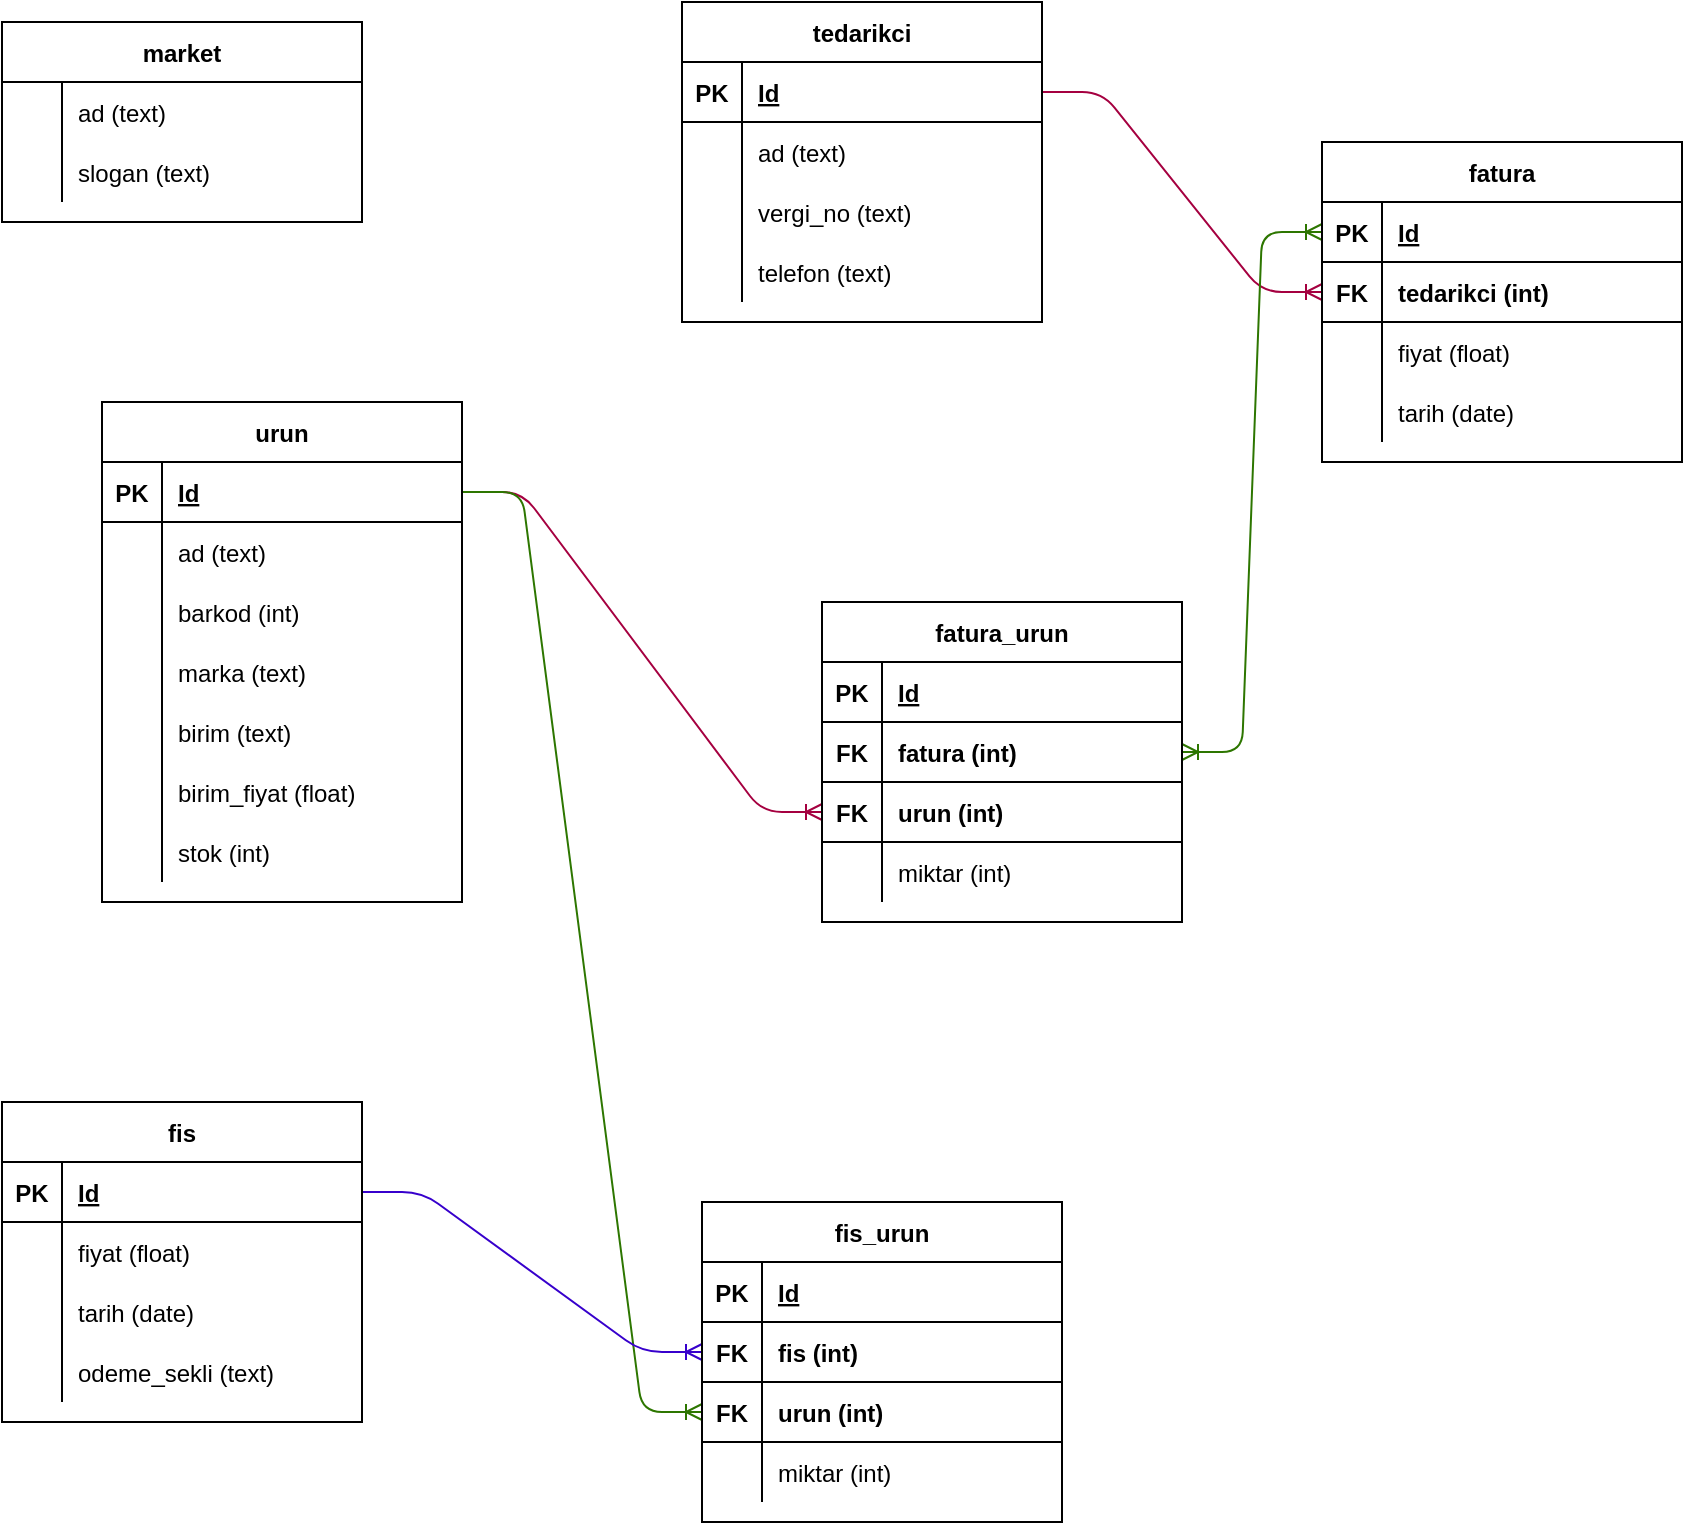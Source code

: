 <mxfile version="13.7.9" type="device"><diagram id="QE3sUzjoy9M0WLsZOD49" name="Page-1"><mxGraphModel dx="1158" dy="688" grid="1" gridSize="10" guides="1" tooltips="1" connect="1" arrows="1" fold="1" page="1" pageScale="1" pageWidth="1920" pageHeight="1200" math="0" shadow="0"><root><mxCell id="0"/><mxCell id="1" parent="0"/><mxCell id="xtFznLZA_a7UCIcOwWHG-103" value="" style="edgeStyle=entityRelationEdgeStyle;fontSize=12;html=1;endArrow=ERoneToMany;entryX=0;entryY=0.5;entryDx=0;entryDy=0;fillColor=#d80073;strokeColor=#A50040;" edge="1" parent="1" source="Jkj0SeH-mEz64Nr3b_y8-2" target="xtFznLZA_a7UCIcOwWHG-59"><mxGeometry width="100" height="100" relative="1" as="geometry"><mxPoint x="1010" y="460" as="sourcePoint"/><mxPoint x="1110" y="360" as="targetPoint"/></mxGeometry></mxCell><mxCell id="xtFznLZA_a7UCIcOwWHG-104" value="" style="edgeStyle=entityRelationEdgeStyle;fontSize=12;html=1;endArrow=ERoneToMany;startArrow=ERoneToMany;exitX=1;exitY=0.5;exitDx=0;exitDy=0;entryX=0;entryY=0.5;entryDx=0;entryDy=0;fillColor=#60a917;strokeColor=#2D7600;" edge="1" parent="1" source="xtFznLZA_a7UCIcOwWHG-72" target="xtFznLZA_a7UCIcOwWHG-56"><mxGeometry width="100" height="100" relative="1" as="geometry"><mxPoint x="1240" y="710" as="sourcePoint"/><mxPoint x="1340" y="610" as="targetPoint"/></mxGeometry></mxCell><mxCell id="xtFznLZA_a7UCIcOwWHG-106" value="" style="edgeStyle=entityRelationEdgeStyle;fontSize=12;html=1;endArrow=ERoneToMany;exitX=1;exitY=0.5;exitDx=0;exitDy=0;entryX=0;entryY=0.5;entryDx=0;entryDy=0;fillColor=#d80073;strokeColor=#A50040;" edge="1" parent="1" source="Jkj0SeH-mEz64Nr3b_y8-15" target="xtFznLZA_a7UCIcOwWHG-75"><mxGeometry width="100" height="100" relative="1" as="geometry"><mxPoint x="800" y="600" as="sourcePoint"/><mxPoint x="900" y="500" as="targetPoint"/></mxGeometry></mxCell><mxCell id="xtFznLZA_a7UCIcOwWHG-107" value="" style="edgeStyle=entityRelationEdgeStyle;fontSize=12;html=1;endArrow=ERoneToMany;exitX=1;exitY=0.5;exitDx=0;exitDy=0;entryX=0;entryY=0.5;entryDx=0;entryDy=0;fillColor=#60a917;strokeColor=#2D7600;" edge="1" parent="1" source="Jkj0SeH-mEz64Nr3b_y8-15" target="xtFznLZA_a7UCIcOwWHG-94"><mxGeometry width="100" height="100" relative="1" as="geometry"><mxPoint x="800" y="515" as="sourcePoint"/><mxPoint x="960" y="635" as="targetPoint"/></mxGeometry></mxCell><mxCell id="xtFznLZA_a7UCIcOwWHG-108" value="" style="edgeStyle=entityRelationEdgeStyle;fontSize=12;html=1;endArrow=ERoneToMany;exitX=1;exitY=0.5;exitDx=0;exitDy=0;entryX=0;entryY=0.5;entryDx=0;entryDy=0;fillColor=#6a00ff;strokeColor=#3700CC;" edge="1" parent="1" source="Jkj0SeH-mEz64Nr3b_y8-41" target="xtFznLZA_a7UCIcOwWHG-91"><mxGeometry width="100" height="100" relative="1" as="geometry"><mxPoint x="800" y="515" as="sourcePoint"/><mxPoint x="900" y="935" as="targetPoint"/></mxGeometry></mxCell><mxCell id="xtFznLZA_a7UCIcOwWHG-68" value="fatura_urun" style="shape=table;startSize=30;container=1;collapsible=1;childLayout=tableLayout;fixedRows=1;rowLines=0;fontStyle=1;align=center;resizeLast=1;" vertex="1" parent="1"><mxGeometry x="950" y="520" width="180" height="160" as="geometry"/></mxCell><mxCell id="xtFznLZA_a7UCIcOwWHG-69" value="" style="shape=partialRectangle;collapsible=0;dropTarget=0;pointerEvents=0;fillColor=none;top=0;left=0;bottom=1;right=0;points=[[0,0.5],[1,0.5]];portConstraint=eastwest;" vertex="1" parent="xtFznLZA_a7UCIcOwWHG-68"><mxGeometry y="30" width="180" height="30" as="geometry"/></mxCell><mxCell id="xtFznLZA_a7UCIcOwWHG-70" value="PK" style="shape=partialRectangle;connectable=0;fillColor=none;top=0;left=0;bottom=0;right=0;fontStyle=1;overflow=hidden;" vertex="1" parent="xtFznLZA_a7UCIcOwWHG-69"><mxGeometry width="30" height="30" as="geometry"/></mxCell><mxCell id="xtFznLZA_a7UCIcOwWHG-71" value="Id" style="shape=partialRectangle;connectable=0;fillColor=none;top=0;left=0;bottom=0;right=0;align=left;spacingLeft=6;fontStyle=5;overflow=hidden;" vertex="1" parent="xtFznLZA_a7UCIcOwWHG-69"><mxGeometry x="30" width="150" height="30" as="geometry"/></mxCell><mxCell id="xtFznLZA_a7UCIcOwWHG-72" value="" style="shape=partialRectangle;collapsible=0;dropTarget=0;pointerEvents=0;fillColor=none;top=0;left=0;bottom=0;right=0;points=[[0,0.5],[1,0.5]];portConstraint=eastwest;" vertex="1" parent="xtFznLZA_a7UCIcOwWHG-68"><mxGeometry y="60" width="180" height="30" as="geometry"/></mxCell><mxCell id="xtFznLZA_a7UCIcOwWHG-73" value="FK" style="shape=partialRectangle;connectable=0;fillColor=none;top=1;left=0;bottom=1;right=0;editable=1;overflow=hidden;fontStyle=1" vertex="1" parent="xtFznLZA_a7UCIcOwWHG-72"><mxGeometry width="30" height="30" as="geometry"/></mxCell><mxCell id="xtFznLZA_a7UCIcOwWHG-74" value="fatura (int)" style="shape=partialRectangle;connectable=0;fillColor=none;top=1;left=0;bottom=1;right=0;align=left;spacingLeft=6;overflow=hidden;fontStyle=1" vertex="1" parent="xtFznLZA_a7UCIcOwWHG-72"><mxGeometry x="30" width="150" height="30" as="geometry"/></mxCell><mxCell id="xtFznLZA_a7UCIcOwWHG-75" value="" style="shape=partialRectangle;collapsible=0;dropTarget=0;pointerEvents=0;fillColor=none;top=0;left=0;bottom=0;right=0;points=[[0,0.5],[1,0.5]];portConstraint=eastwest;" vertex="1" parent="xtFznLZA_a7UCIcOwWHG-68"><mxGeometry y="90" width="180" height="30" as="geometry"/></mxCell><mxCell id="xtFznLZA_a7UCIcOwWHG-76" value="FK" style="shape=partialRectangle;connectable=0;fillColor=none;top=1;left=0;bottom=1;right=0;editable=1;overflow=hidden;fontStyle=1" vertex="1" parent="xtFznLZA_a7UCIcOwWHG-75"><mxGeometry width="30" height="30" as="geometry"/></mxCell><mxCell id="xtFznLZA_a7UCIcOwWHG-77" value="urun (int)" style="shape=partialRectangle;connectable=0;fillColor=none;top=1;left=0;bottom=1;right=0;align=left;spacingLeft=6;overflow=hidden;fontStyle=1" vertex="1" parent="xtFznLZA_a7UCIcOwWHG-75"><mxGeometry x="30" width="150" height="30" as="geometry"/></mxCell><mxCell id="xtFznLZA_a7UCIcOwWHG-78" value="" style="shape=partialRectangle;collapsible=0;dropTarget=0;pointerEvents=0;fillColor=none;top=0;left=0;bottom=0;right=0;points=[[0,0.5],[1,0.5]];portConstraint=eastwest;" vertex="1" parent="xtFznLZA_a7UCIcOwWHG-68"><mxGeometry y="120" width="180" height="30" as="geometry"/></mxCell><mxCell id="xtFznLZA_a7UCIcOwWHG-79" value="" style="shape=partialRectangle;connectable=0;fillColor=none;top=0;left=0;bottom=0;right=0;editable=1;overflow=hidden;" vertex="1" parent="xtFznLZA_a7UCIcOwWHG-78"><mxGeometry width="30" height="30" as="geometry"/></mxCell><mxCell id="xtFznLZA_a7UCIcOwWHG-80" value="miktar (int)" style="shape=partialRectangle;connectable=0;fillColor=none;top=0;left=0;bottom=0;right=0;align=left;spacingLeft=6;overflow=hidden;" vertex="1" parent="xtFznLZA_a7UCIcOwWHG-78"><mxGeometry x="30" width="150" height="30" as="geometry"/></mxCell><mxCell id="xtFznLZA_a7UCIcOwWHG-55" value="fatura" style="shape=table;startSize=30;container=1;collapsible=1;childLayout=tableLayout;fixedRows=1;rowLines=0;fontStyle=1;align=center;resizeLast=1;" vertex="1" parent="1"><mxGeometry x="1200" y="290" width="180" height="160" as="geometry"/></mxCell><mxCell id="xtFznLZA_a7UCIcOwWHG-56" value="" style="shape=partialRectangle;collapsible=0;dropTarget=0;pointerEvents=0;fillColor=none;top=0;left=0;bottom=1;right=0;points=[[0,0.5],[1,0.5]];portConstraint=eastwest;" vertex="1" parent="xtFznLZA_a7UCIcOwWHG-55"><mxGeometry y="30" width="180" height="30" as="geometry"/></mxCell><mxCell id="xtFznLZA_a7UCIcOwWHG-57" value="PK" style="shape=partialRectangle;connectable=0;fillColor=none;top=0;left=0;bottom=0;right=0;fontStyle=1;overflow=hidden;" vertex="1" parent="xtFznLZA_a7UCIcOwWHG-56"><mxGeometry width="30" height="30" as="geometry"/></mxCell><mxCell id="xtFznLZA_a7UCIcOwWHG-58" value="Id" style="shape=partialRectangle;connectable=0;fillColor=none;top=0;left=0;bottom=0;right=0;align=left;spacingLeft=6;fontStyle=5;overflow=hidden;" vertex="1" parent="xtFznLZA_a7UCIcOwWHG-56"><mxGeometry x="30" width="150" height="30" as="geometry"/></mxCell><mxCell id="xtFznLZA_a7UCIcOwWHG-59" value="" style="shape=partialRectangle;collapsible=0;dropTarget=0;pointerEvents=0;fillColor=none;top=0;left=0;bottom=0;right=0;points=[[0,0.5],[1,0.5]];portConstraint=eastwest;" vertex="1" parent="xtFznLZA_a7UCIcOwWHG-55"><mxGeometry y="60" width="180" height="30" as="geometry"/></mxCell><mxCell id="xtFznLZA_a7UCIcOwWHG-60" value="FK" style="shape=partialRectangle;connectable=0;fillColor=none;top=1;left=0;bottom=1;right=0;editable=1;overflow=hidden;fontStyle=1" vertex="1" parent="xtFznLZA_a7UCIcOwWHG-59"><mxGeometry width="30" height="30" as="geometry"/></mxCell><mxCell id="xtFznLZA_a7UCIcOwWHG-61" value="tedarikci (int)" style="shape=partialRectangle;connectable=0;fillColor=none;top=1;left=0;bottom=1;right=0;align=left;spacingLeft=6;overflow=hidden;fontStyle=1" vertex="1" parent="xtFznLZA_a7UCIcOwWHG-59"><mxGeometry x="30" width="150" height="30" as="geometry"/></mxCell><mxCell id="xtFznLZA_a7UCIcOwWHG-81" value="" style="shape=partialRectangle;collapsible=0;dropTarget=0;pointerEvents=0;fillColor=none;top=0;left=0;bottom=0;right=0;points=[[0,0.5],[1,0.5]];portConstraint=eastwest;" vertex="1" parent="xtFznLZA_a7UCIcOwWHG-55"><mxGeometry y="90" width="180" height="30" as="geometry"/></mxCell><mxCell id="xtFznLZA_a7UCIcOwWHG-82" value="" style="shape=partialRectangle;connectable=0;fillColor=none;top=0;left=0;bottom=0;right=0;editable=1;overflow=hidden;" vertex="1" parent="xtFznLZA_a7UCIcOwWHG-81"><mxGeometry width="30" height="30" as="geometry"/></mxCell><mxCell id="xtFznLZA_a7UCIcOwWHG-83" value="fiyat (float)" style="shape=partialRectangle;connectable=0;fillColor=none;top=0;left=0;bottom=0;right=0;align=left;spacingLeft=6;overflow=hidden;" vertex="1" parent="xtFznLZA_a7UCIcOwWHG-81"><mxGeometry x="30" width="150" height="30" as="geometry"/></mxCell><mxCell id="xtFznLZA_a7UCIcOwWHG-65" value="" style="shape=partialRectangle;collapsible=0;dropTarget=0;pointerEvents=0;fillColor=none;top=0;left=0;bottom=0;right=0;points=[[0,0.5],[1,0.5]];portConstraint=eastwest;" vertex="1" parent="xtFznLZA_a7UCIcOwWHG-55"><mxGeometry y="120" width="180" height="30" as="geometry"/></mxCell><mxCell id="xtFznLZA_a7UCIcOwWHG-66" value="" style="shape=partialRectangle;connectable=0;fillColor=none;top=0;left=0;bottom=0;right=0;editable=1;overflow=hidden;" vertex="1" parent="xtFznLZA_a7UCIcOwWHG-65"><mxGeometry width="30" height="30" as="geometry"/></mxCell><mxCell id="xtFznLZA_a7UCIcOwWHG-67" value="tarih (date)" style="shape=partialRectangle;connectable=0;fillColor=none;top=0;left=0;bottom=0;right=0;align=left;spacingLeft=6;overflow=hidden;" vertex="1" parent="xtFznLZA_a7UCIcOwWHG-65"><mxGeometry x="30" width="150" height="30" as="geometry"/></mxCell><mxCell id="Jkj0SeH-mEz64Nr3b_y8-1" value="tedarikci" style="shape=table;startSize=30;container=1;collapsible=1;childLayout=tableLayout;fixedRows=1;rowLines=0;fontStyle=1;align=center;resizeLast=1;" parent="1" vertex="1"><mxGeometry x="880" y="220" width="180" height="160" as="geometry"/></mxCell><mxCell id="Jkj0SeH-mEz64Nr3b_y8-2" value="" style="shape=partialRectangle;collapsible=0;dropTarget=0;pointerEvents=0;fillColor=none;top=0;left=0;bottom=1;right=0;points=[[0,0.5],[1,0.5]];portConstraint=eastwest;" parent="Jkj0SeH-mEz64Nr3b_y8-1" vertex="1"><mxGeometry y="30" width="180" height="30" as="geometry"/></mxCell><mxCell id="Jkj0SeH-mEz64Nr3b_y8-3" value="PK" style="shape=partialRectangle;connectable=0;fillColor=none;top=0;left=0;bottom=0;right=0;fontStyle=1;overflow=hidden;" parent="Jkj0SeH-mEz64Nr3b_y8-2" vertex="1"><mxGeometry width="30" height="30" as="geometry"/></mxCell><mxCell id="Jkj0SeH-mEz64Nr3b_y8-4" value="Id" style="shape=partialRectangle;connectable=0;fillColor=none;top=0;left=0;bottom=0;right=0;align=left;spacingLeft=6;fontStyle=5;overflow=hidden;" parent="Jkj0SeH-mEz64Nr3b_y8-2" vertex="1"><mxGeometry x="30" width="150" height="30" as="geometry"/></mxCell><mxCell id="Jkj0SeH-mEz64Nr3b_y8-5" value="" style="shape=partialRectangle;collapsible=0;dropTarget=0;pointerEvents=0;fillColor=none;top=0;left=0;bottom=0;right=0;points=[[0,0.5],[1,0.5]];portConstraint=eastwest;" parent="Jkj0SeH-mEz64Nr3b_y8-1" vertex="1"><mxGeometry y="60" width="180" height="30" as="geometry"/></mxCell><mxCell id="Jkj0SeH-mEz64Nr3b_y8-6" value="" style="shape=partialRectangle;connectable=0;fillColor=none;top=0;left=0;bottom=0;right=0;editable=1;overflow=hidden;" parent="Jkj0SeH-mEz64Nr3b_y8-5" vertex="1"><mxGeometry width="30" height="30" as="geometry"/></mxCell><mxCell id="Jkj0SeH-mEz64Nr3b_y8-7" value="ad (text)" style="shape=partialRectangle;connectable=0;fillColor=none;top=0;left=0;bottom=0;right=0;align=left;spacingLeft=6;overflow=hidden;" parent="Jkj0SeH-mEz64Nr3b_y8-5" vertex="1"><mxGeometry x="30" width="150" height="30" as="geometry"/></mxCell><mxCell id="Jkj0SeH-mEz64Nr3b_y8-8" value="" style="shape=partialRectangle;collapsible=0;dropTarget=0;pointerEvents=0;fillColor=none;top=0;left=0;bottom=0;right=0;points=[[0,0.5],[1,0.5]];portConstraint=eastwest;" parent="Jkj0SeH-mEz64Nr3b_y8-1" vertex="1"><mxGeometry y="90" width="180" height="30" as="geometry"/></mxCell><mxCell id="Jkj0SeH-mEz64Nr3b_y8-9" value="" style="shape=partialRectangle;connectable=0;fillColor=none;top=0;left=0;bottom=0;right=0;editable=1;overflow=hidden;" parent="Jkj0SeH-mEz64Nr3b_y8-8" vertex="1"><mxGeometry width="30" height="30" as="geometry"/></mxCell><mxCell id="Jkj0SeH-mEz64Nr3b_y8-10" value="vergi_no (text)" style="shape=partialRectangle;connectable=0;fillColor=none;top=0;left=0;bottom=0;right=0;align=left;spacingLeft=6;overflow=hidden;" parent="Jkj0SeH-mEz64Nr3b_y8-8" vertex="1"><mxGeometry x="30" width="150" height="30" as="geometry"/></mxCell><mxCell id="Jkj0SeH-mEz64Nr3b_y8-11" value="" style="shape=partialRectangle;collapsible=0;dropTarget=0;pointerEvents=0;fillColor=none;top=0;left=0;bottom=0;right=0;points=[[0,0.5],[1,0.5]];portConstraint=eastwest;" parent="Jkj0SeH-mEz64Nr3b_y8-1" vertex="1"><mxGeometry y="120" width="180" height="30" as="geometry"/></mxCell><mxCell id="Jkj0SeH-mEz64Nr3b_y8-12" value="" style="shape=partialRectangle;connectable=0;fillColor=none;top=0;left=0;bottom=0;right=0;editable=1;overflow=hidden;" parent="Jkj0SeH-mEz64Nr3b_y8-11" vertex="1"><mxGeometry width="30" height="30" as="geometry"/></mxCell><mxCell id="Jkj0SeH-mEz64Nr3b_y8-13" value="telefon (text)" style="shape=partialRectangle;connectable=0;fillColor=none;top=0;left=0;bottom=0;right=0;align=left;spacingLeft=6;overflow=hidden;" parent="Jkj0SeH-mEz64Nr3b_y8-11" vertex="1"><mxGeometry x="30" width="150" height="30" as="geometry"/></mxCell><mxCell id="xtFznLZA_a7UCIcOwWHG-87" value="fis_urun" style="shape=table;startSize=30;container=1;collapsible=1;childLayout=tableLayout;fixedRows=1;rowLines=0;fontStyle=1;align=center;resizeLast=1;" vertex="1" parent="1"><mxGeometry x="890" y="820" width="180" height="160" as="geometry"/></mxCell><mxCell id="xtFznLZA_a7UCIcOwWHG-88" value="" style="shape=partialRectangle;collapsible=0;dropTarget=0;pointerEvents=0;fillColor=none;top=0;left=0;bottom=1;right=0;points=[[0,0.5],[1,0.5]];portConstraint=eastwest;" vertex="1" parent="xtFznLZA_a7UCIcOwWHG-87"><mxGeometry y="30" width="180" height="30" as="geometry"/></mxCell><mxCell id="xtFznLZA_a7UCIcOwWHG-89" value="PK" style="shape=partialRectangle;connectable=0;fillColor=none;top=0;left=0;bottom=0;right=0;fontStyle=1;overflow=hidden;" vertex="1" parent="xtFznLZA_a7UCIcOwWHG-88"><mxGeometry width="30" height="30" as="geometry"/></mxCell><mxCell id="xtFznLZA_a7UCIcOwWHG-90" value="Id" style="shape=partialRectangle;connectable=0;fillColor=none;top=0;left=0;bottom=0;right=0;align=left;spacingLeft=6;fontStyle=5;overflow=hidden;" vertex="1" parent="xtFznLZA_a7UCIcOwWHG-88"><mxGeometry x="30" width="150" height="30" as="geometry"/></mxCell><mxCell id="xtFznLZA_a7UCIcOwWHG-91" value="" style="shape=partialRectangle;collapsible=0;dropTarget=0;pointerEvents=0;fillColor=none;top=0;left=0;bottom=0;right=0;points=[[0,0.5],[1,0.5]];portConstraint=eastwest;" vertex="1" parent="xtFznLZA_a7UCIcOwWHG-87"><mxGeometry y="60" width="180" height="30" as="geometry"/></mxCell><mxCell id="xtFznLZA_a7UCIcOwWHG-92" value="FK" style="shape=partialRectangle;connectable=0;fillColor=none;top=1;left=0;bottom=1;right=0;editable=1;overflow=hidden;fontStyle=1" vertex="1" parent="xtFznLZA_a7UCIcOwWHG-91"><mxGeometry width="30" height="30" as="geometry"/></mxCell><mxCell id="xtFznLZA_a7UCIcOwWHG-93" value="fis (int)" style="shape=partialRectangle;connectable=0;fillColor=none;top=1;left=0;bottom=1;right=0;align=left;spacingLeft=6;overflow=hidden;fontStyle=1" vertex="1" parent="xtFznLZA_a7UCIcOwWHG-91"><mxGeometry x="30" width="150" height="30" as="geometry"/></mxCell><mxCell id="xtFznLZA_a7UCIcOwWHG-94" value="" style="shape=partialRectangle;collapsible=0;dropTarget=0;pointerEvents=0;fillColor=none;top=0;left=0;bottom=0;right=0;points=[[0,0.5],[1,0.5]];portConstraint=eastwest;" vertex="1" parent="xtFznLZA_a7UCIcOwWHG-87"><mxGeometry y="90" width="180" height="30" as="geometry"/></mxCell><mxCell id="xtFznLZA_a7UCIcOwWHG-95" value="FK" style="shape=partialRectangle;connectable=0;fillColor=none;top=1;left=0;bottom=1;right=0;editable=1;overflow=hidden;fontStyle=1" vertex="1" parent="xtFznLZA_a7UCIcOwWHG-94"><mxGeometry width="30" height="30" as="geometry"/></mxCell><mxCell id="xtFznLZA_a7UCIcOwWHG-96" value="urun (int)" style="shape=partialRectangle;connectable=0;fillColor=none;top=1;left=0;bottom=1;right=0;align=left;spacingLeft=6;overflow=hidden;fontStyle=1" vertex="1" parent="xtFznLZA_a7UCIcOwWHG-94"><mxGeometry x="30" width="150" height="30" as="geometry"/></mxCell><mxCell id="xtFznLZA_a7UCIcOwWHG-97" value="" style="shape=partialRectangle;collapsible=0;dropTarget=0;pointerEvents=0;fillColor=none;top=0;left=0;bottom=0;right=0;points=[[0,0.5],[1,0.5]];portConstraint=eastwest;" vertex="1" parent="xtFznLZA_a7UCIcOwWHG-87"><mxGeometry y="120" width="180" height="30" as="geometry"/></mxCell><mxCell id="xtFznLZA_a7UCIcOwWHG-98" value="" style="shape=partialRectangle;connectable=0;fillColor=none;top=0;left=0;bottom=0;right=0;editable=1;overflow=hidden;" vertex="1" parent="xtFznLZA_a7UCIcOwWHG-97"><mxGeometry width="30" height="30" as="geometry"/></mxCell><mxCell id="xtFznLZA_a7UCIcOwWHG-99" value="miktar (int)" style="shape=partialRectangle;connectable=0;fillColor=none;top=0;left=0;bottom=0;right=0;align=left;spacingLeft=6;overflow=hidden;" vertex="1" parent="xtFznLZA_a7UCIcOwWHG-97"><mxGeometry x="30" width="150" height="30" as="geometry"/></mxCell><mxCell id="Jkj0SeH-mEz64Nr3b_y8-40" value="fis" style="shape=table;startSize=30;container=1;collapsible=1;childLayout=tableLayout;fixedRows=1;rowLines=0;fontStyle=1;align=center;resizeLast=1;" parent="1" vertex="1"><mxGeometry x="540" y="770" width="180" height="160" as="geometry"/></mxCell><mxCell id="Jkj0SeH-mEz64Nr3b_y8-41" value="" style="shape=partialRectangle;collapsible=0;dropTarget=0;pointerEvents=0;fillColor=none;top=0;left=0;bottom=1;right=0;points=[[0,0.5],[1,0.5]];portConstraint=eastwest;" parent="Jkj0SeH-mEz64Nr3b_y8-40" vertex="1"><mxGeometry y="30" width="180" height="30" as="geometry"/></mxCell><mxCell id="Jkj0SeH-mEz64Nr3b_y8-42" value="PK" style="shape=partialRectangle;connectable=0;fillColor=none;top=0;left=0;bottom=0;right=0;fontStyle=1;overflow=hidden;" parent="Jkj0SeH-mEz64Nr3b_y8-41" vertex="1"><mxGeometry width="30" height="30" as="geometry"/></mxCell><mxCell id="Jkj0SeH-mEz64Nr3b_y8-43" value="Id" style="shape=partialRectangle;connectable=0;fillColor=none;top=0;left=0;bottom=0;right=0;align=left;spacingLeft=6;fontStyle=5;overflow=hidden;" parent="Jkj0SeH-mEz64Nr3b_y8-41" vertex="1"><mxGeometry x="30" width="150" height="30" as="geometry"/></mxCell><mxCell id="Jkj0SeH-mEz64Nr3b_y8-44" value="" style="shape=partialRectangle;collapsible=0;dropTarget=0;pointerEvents=0;fillColor=none;top=0;left=0;bottom=0;right=0;points=[[0,0.5],[1,0.5]];portConstraint=eastwest;" parent="Jkj0SeH-mEz64Nr3b_y8-40" vertex="1"><mxGeometry y="60" width="180" height="30" as="geometry"/></mxCell><mxCell id="Jkj0SeH-mEz64Nr3b_y8-45" value="" style="shape=partialRectangle;connectable=0;fillColor=none;top=0;left=0;bottom=0;right=0;editable=1;overflow=hidden;" parent="Jkj0SeH-mEz64Nr3b_y8-44" vertex="1"><mxGeometry width="30" height="30" as="geometry"/></mxCell><mxCell id="Jkj0SeH-mEz64Nr3b_y8-46" value="fiyat (float)" style="shape=partialRectangle;connectable=0;fillColor=none;top=0;left=0;bottom=0;right=0;align=left;spacingLeft=6;overflow=hidden;" parent="Jkj0SeH-mEz64Nr3b_y8-44" vertex="1"><mxGeometry x="30" width="150" height="30" as="geometry"/></mxCell><mxCell id="Jkj0SeH-mEz64Nr3b_y8-47" value="" style="shape=partialRectangle;collapsible=0;dropTarget=0;pointerEvents=0;fillColor=none;top=0;left=0;bottom=0;right=0;points=[[0,0.5],[1,0.5]];portConstraint=eastwest;" parent="Jkj0SeH-mEz64Nr3b_y8-40" vertex="1"><mxGeometry y="90" width="180" height="30" as="geometry"/></mxCell><mxCell id="Jkj0SeH-mEz64Nr3b_y8-48" value="" style="shape=partialRectangle;connectable=0;fillColor=none;top=0;left=0;bottom=0;right=0;editable=1;overflow=hidden;" parent="Jkj0SeH-mEz64Nr3b_y8-47" vertex="1"><mxGeometry width="30" height="30" as="geometry"/></mxCell><mxCell id="Jkj0SeH-mEz64Nr3b_y8-49" value="tarih (date)" style="shape=partialRectangle;connectable=0;fillColor=none;top=0;left=0;bottom=0;right=0;align=left;spacingLeft=6;overflow=hidden;" parent="Jkj0SeH-mEz64Nr3b_y8-47" vertex="1"><mxGeometry x="30" width="150" height="30" as="geometry"/></mxCell><mxCell id="xtFznLZA_a7UCIcOwWHG-100" value="" style="shape=partialRectangle;collapsible=0;dropTarget=0;pointerEvents=0;fillColor=none;top=0;left=0;bottom=0;right=0;points=[[0,0.5],[1,0.5]];portConstraint=eastwest;" vertex="1" parent="Jkj0SeH-mEz64Nr3b_y8-40"><mxGeometry y="120" width="180" height="30" as="geometry"/></mxCell><mxCell id="xtFznLZA_a7UCIcOwWHG-101" value="" style="shape=partialRectangle;connectable=0;fillColor=none;top=0;left=0;bottom=0;right=0;editable=1;overflow=hidden;" vertex="1" parent="xtFznLZA_a7UCIcOwWHG-100"><mxGeometry width="30" height="30" as="geometry"/></mxCell><mxCell id="xtFznLZA_a7UCIcOwWHG-102" value="odeme_sekli (text)" style="shape=partialRectangle;connectable=0;fillColor=none;top=0;left=0;bottom=0;right=0;align=left;spacingLeft=6;overflow=hidden;" vertex="1" parent="xtFznLZA_a7UCIcOwWHG-100"><mxGeometry x="30" width="150" height="30" as="geometry"/></mxCell><mxCell id="Jkj0SeH-mEz64Nr3b_y8-66" value="market" style="shape=table;startSize=30;container=1;collapsible=1;childLayout=tableLayout;fixedRows=1;rowLines=0;fontStyle=1;align=center;resizeLast=1;" parent="1" vertex="1"><mxGeometry x="540" y="230" width="180" height="100" as="geometry"/></mxCell><mxCell id="Jkj0SeH-mEz64Nr3b_y8-70" value="" style="shape=partialRectangle;collapsible=0;dropTarget=0;pointerEvents=0;fillColor=none;top=0;left=0;bottom=0;right=0;points=[[0,0.5],[1,0.5]];portConstraint=eastwest;" parent="Jkj0SeH-mEz64Nr3b_y8-66" vertex="1"><mxGeometry y="30" width="180" height="30" as="geometry"/></mxCell><mxCell id="Jkj0SeH-mEz64Nr3b_y8-71" value="" style="shape=partialRectangle;connectable=0;fillColor=none;top=0;left=0;bottom=0;right=0;editable=1;overflow=hidden;" parent="Jkj0SeH-mEz64Nr3b_y8-70" vertex="1"><mxGeometry width="30" height="30" as="geometry"/></mxCell><mxCell id="Jkj0SeH-mEz64Nr3b_y8-72" value="ad (text)" style="shape=partialRectangle;connectable=0;fillColor=none;top=0;left=0;bottom=0;right=0;align=left;spacingLeft=6;overflow=hidden;" parent="Jkj0SeH-mEz64Nr3b_y8-70" vertex="1"><mxGeometry x="30" width="150" height="30" as="geometry"/></mxCell><mxCell id="Jkj0SeH-mEz64Nr3b_y8-73" value="" style="shape=partialRectangle;collapsible=0;dropTarget=0;pointerEvents=0;fillColor=none;top=0;left=0;bottom=0;right=0;points=[[0,0.5],[1,0.5]];portConstraint=eastwest;" parent="Jkj0SeH-mEz64Nr3b_y8-66" vertex="1"><mxGeometry y="60" width="180" height="30" as="geometry"/></mxCell><mxCell id="Jkj0SeH-mEz64Nr3b_y8-74" value="" style="shape=partialRectangle;connectable=0;fillColor=none;top=0;left=0;bottom=0;right=0;editable=1;overflow=hidden;" parent="Jkj0SeH-mEz64Nr3b_y8-73" vertex="1"><mxGeometry width="30" height="30" as="geometry"/></mxCell><mxCell id="Jkj0SeH-mEz64Nr3b_y8-75" value="slogan (text)" style="shape=partialRectangle;connectable=0;fillColor=none;top=0;left=0;bottom=0;right=0;align=left;spacingLeft=6;overflow=hidden;" parent="Jkj0SeH-mEz64Nr3b_y8-73" vertex="1"><mxGeometry x="30" width="150" height="30" as="geometry"/></mxCell><mxCell id="Jkj0SeH-mEz64Nr3b_y8-14" value="urun" style="shape=table;startSize=30;container=1;collapsible=1;childLayout=tableLayout;fixedRows=1;rowLines=0;fontStyle=1;align=center;resizeLast=1;" parent="1" vertex="1"><mxGeometry x="590" y="420" width="180" height="250" as="geometry"/></mxCell><mxCell id="Jkj0SeH-mEz64Nr3b_y8-15" value="" style="shape=partialRectangle;collapsible=0;dropTarget=0;pointerEvents=0;fillColor=none;top=0;left=0;bottom=1;right=0;points=[[0,0.5],[1,0.5]];portConstraint=eastwest;" parent="Jkj0SeH-mEz64Nr3b_y8-14" vertex="1"><mxGeometry y="30" width="180" height="30" as="geometry"/></mxCell><mxCell id="Jkj0SeH-mEz64Nr3b_y8-16" value="PK" style="shape=partialRectangle;connectable=0;fillColor=none;top=0;left=0;bottom=0;right=0;fontStyle=1;overflow=hidden;" parent="Jkj0SeH-mEz64Nr3b_y8-15" vertex="1"><mxGeometry width="30" height="30" as="geometry"/></mxCell><mxCell id="Jkj0SeH-mEz64Nr3b_y8-17" value="Id" style="shape=partialRectangle;connectable=0;fillColor=none;top=0;left=0;bottom=0;right=0;align=left;spacingLeft=6;fontStyle=5;overflow=hidden;" parent="Jkj0SeH-mEz64Nr3b_y8-15" vertex="1"><mxGeometry x="30" width="150" height="30" as="geometry"/></mxCell><mxCell id="Jkj0SeH-mEz64Nr3b_y8-18" value="" style="shape=partialRectangle;collapsible=0;dropTarget=0;pointerEvents=0;fillColor=none;top=0;left=0;bottom=0;right=0;points=[[0,0.5],[1,0.5]];portConstraint=eastwest;" parent="Jkj0SeH-mEz64Nr3b_y8-14" vertex="1"><mxGeometry y="60" width="180" height="30" as="geometry"/></mxCell><mxCell id="Jkj0SeH-mEz64Nr3b_y8-19" value="" style="shape=partialRectangle;connectable=0;fillColor=none;top=0;left=0;bottom=0;right=0;editable=1;overflow=hidden;" parent="Jkj0SeH-mEz64Nr3b_y8-18" vertex="1"><mxGeometry width="30" height="30" as="geometry"/></mxCell><mxCell id="Jkj0SeH-mEz64Nr3b_y8-20" value="ad (text)" style="shape=partialRectangle;connectable=0;fillColor=none;top=0;left=0;bottom=0;right=0;align=left;spacingLeft=6;overflow=hidden;" parent="Jkj0SeH-mEz64Nr3b_y8-18" vertex="1"><mxGeometry x="30" width="150" height="30" as="geometry"/></mxCell><mxCell id="Jkj0SeH-mEz64Nr3b_y8-21" value="" style="shape=partialRectangle;collapsible=0;dropTarget=0;pointerEvents=0;fillColor=none;top=0;left=0;bottom=0;right=0;points=[[0,0.5],[1,0.5]];portConstraint=eastwest;" parent="Jkj0SeH-mEz64Nr3b_y8-14" vertex="1"><mxGeometry y="90" width="180" height="30" as="geometry"/></mxCell><mxCell id="Jkj0SeH-mEz64Nr3b_y8-22" value="" style="shape=partialRectangle;connectable=0;fillColor=none;top=0;left=0;bottom=0;right=0;editable=1;overflow=hidden;" parent="Jkj0SeH-mEz64Nr3b_y8-21" vertex="1"><mxGeometry width="30" height="30" as="geometry"/></mxCell><mxCell id="Jkj0SeH-mEz64Nr3b_y8-23" value="barkod (int)" style="shape=partialRectangle;connectable=0;fillColor=none;top=0;left=0;bottom=0;right=0;align=left;spacingLeft=6;overflow=hidden;" parent="Jkj0SeH-mEz64Nr3b_y8-21" vertex="1"><mxGeometry x="30" width="150" height="30" as="geometry"/></mxCell><mxCell id="Jkj0SeH-mEz64Nr3b_y8-24" value="" style="shape=partialRectangle;collapsible=0;dropTarget=0;pointerEvents=0;fillColor=none;top=0;left=0;bottom=0;right=0;points=[[0,0.5],[1,0.5]];portConstraint=eastwest;" parent="Jkj0SeH-mEz64Nr3b_y8-14" vertex="1"><mxGeometry y="120" width="180" height="30" as="geometry"/></mxCell><mxCell id="Jkj0SeH-mEz64Nr3b_y8-25" value="" style="shape=partialRectangle;connectable=0;fillColor=none;top=0;left=0;bottom=0;right=0;editable=1;overflow=hidden;" parent="Jkj0SeH-mEz64Nr3b_y8-24" vertex="1"><mxGeometry width="30" height="30" as="geometry"/></mxCell><mxCell id="Jkj0SeH-mEz64Nr3b_y8-26" value="marka (text)" style="shape=partialRectangle;connectable=0;fillColor=none;top=0;left=0;bottom=0;right=0;align=left;spacingLeft=6;overflow=hidden;" parent="Jkj0SeH-mEz64Nr3b_y8-24" vertex="1"><mxGeometry x="30" width="150" height="30" as="geometry"/></mxCell><mxCell id="xtFznLZA_a7UCIcOwWHG-52" value="" style="shape=partialRectangle;collapsible=0;dropTarget=0;pointerEvents=0;fillColor=none;top=0;left=0;bottom=0;right=0;points=[[0,0.5],[1,0.5]];portConstraint=eastwest;" vertex="1" parent="Jkj0SeH-mEz64Nr3b_y8-14"><mxGeometry y="150" width="180" height="30" as="geometry"/></mxCell><mxCell id="xtFznLZA_a7UCIcOwWHG-53" value="" style="shape=partialRectangle;connectable=0;fillColor=none;top=0;left=0;bottom=0;right=0;editable=1;overflow=hidden;" vertex="1" parent="xtFznLZA_a7UCIcOwWHG-52"><mxGeometry width="30" height="30" as="geometry"/></mxCell><mxCell id="xtFznLZA_a7UCIcOwWHG-54" value="birim (text)" style="shape=partialRectangle;connectable=0;fillColor=none;top=0;left=0;bottom=0;right=0;align=left;spacingLeft=6;overflow=hidden;" vertex="1" parent="xtFznLZA_a7UCIcOwWHG-52"><mxGeometry x="30" width="150" height="30" as="geometry"/></mxCell><mxCell id="xtFznLZA_a7UCIcOwWHG-43" value="" style="shape=partialRectangle;collapsible=0;dropTarget=0;pointerEvents=0;fillColor=none;top=0;left=0;bottom=0;right=0;points=[[0,0.5],[1,0.5]];portConstraint=eastwest;" vertex="1" parent="Jkj0SeH-mEz64Nr3b_y8-14"><mxGeometry y="180" width="180" height="30" as="geometry"/></mxCell><mxCell id="xtFznLZA_a7UCIcOwWHG-44" value="" style="shape=partialRectangle;connectable=0;fillColor=none;top=0;left=0;bottom=0;right=0;editable=1;overflow=hidden;" vertex="1" parent="xtFznLZA_a7UCIcOwWHG-43"><mxGeometry width="30" height="30" as="geometry"/></mxCell><mxCell id="xtFznLZA_a7UCIcOwWHG-45" value="birim_fiyat (float)" style="shape=partialRectangle;connectable=0;fillColor=none;top=0;left=0;bottom=0;right=0;align=left;spacingLeft=6;overflow=hidden;" vertex="1" parent="xtFznLZA_a7UCIcOwWHG-43"><mxGeometry x="30" width="150" height="30" as="geometry"/></mxCell><mxCell id="xtFznLZA_a7UCIcOwWHG-46" value="" style="shape=partialRectangle;collapsible=0;dropTarget=0;pointerEvents=0;fillColor=none;top=0;left=0;bottom=0;right=0;points=[[0,0.5],[1,0.5]];portConstraint=eastwest;" vertex="1" parent="Jkj0SeH-mEz64Nr3b_y8-14"><mxGeometry y="210" width="180" height="30" as="geometry"/></mxCell><mxCell id="xtFznLZA_a7UCIcOwWHG-47" value="" style="shape=partialRectangle;connectable=0;fillColor=none;top=0;left=0;bottom=0;right=0;editable=1;overflow=hidden;" vertex="1" parent="xtFznLZA_a7UCIcOwWHG-46"><mxGeometry width="30" height="30" as="geometry"/></mxCell><mxCell id="xtFznLZA_a7UCIcOwWHG-48" value="stok (int)" style="shape=partialRectangle;connectable=0;fillColor=none;top=0;left=0;bottom=0;right=0;align=left;spacingLeft=6;overflow=hidden;" vertex="1" parent="xtFznLZA_a7UCIcOwWHG-46"><mxGeometry x="30" width="150" height="30" as="geometry"/></mxCell></root></mxGraphModel></diagram></mxfile>
